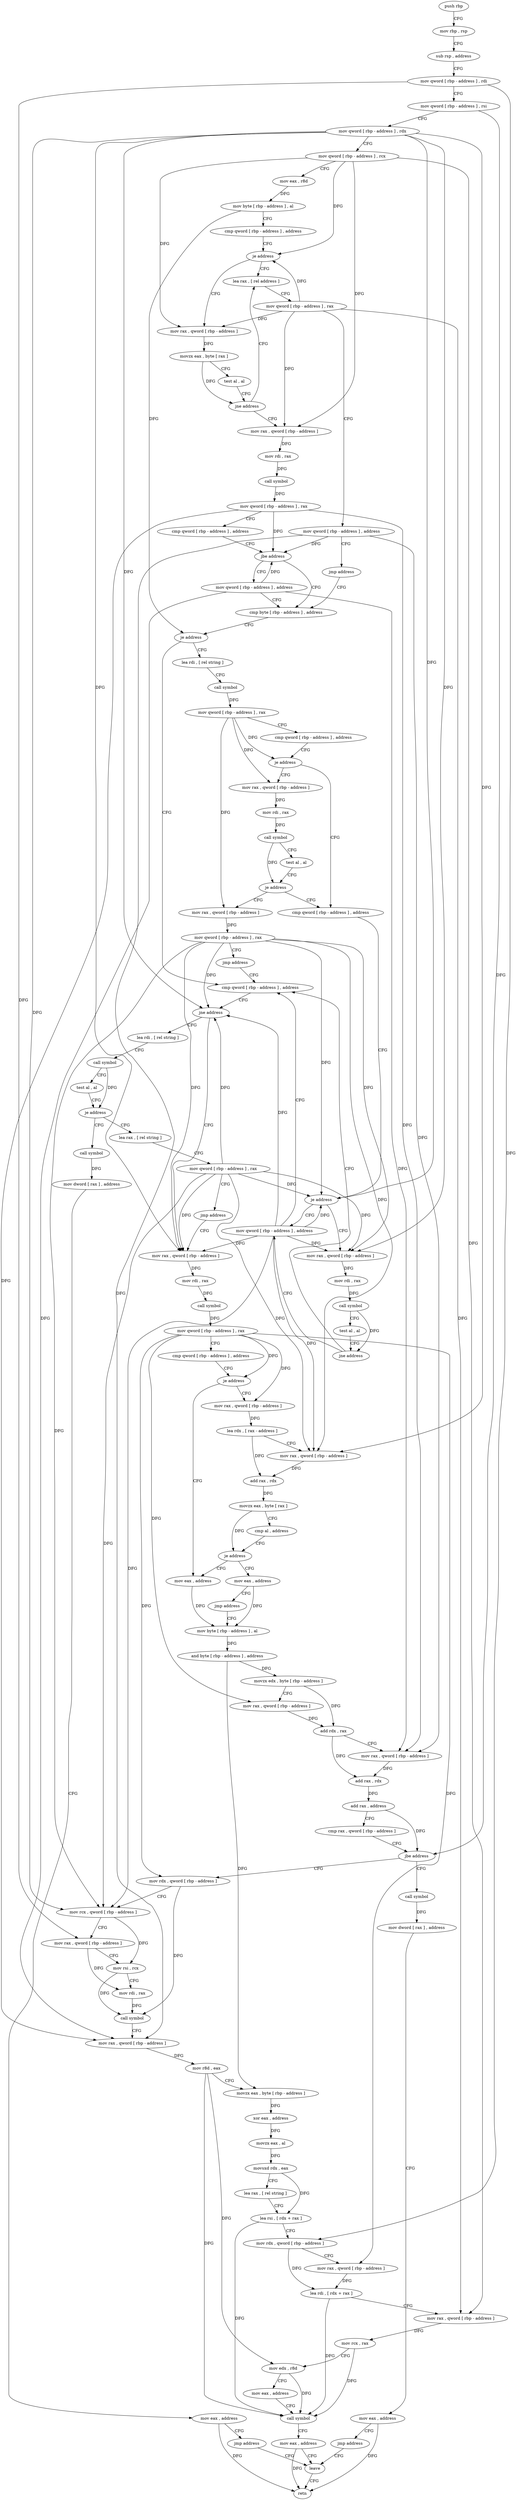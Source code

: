 digraph "func" {
"384014" [label = "push rbp" ]
"384015" [label = "mov rbp , rsp" ]
"384018" [label = "sub rsp , address" ]
"384022" [label = "mov qword [ rbp - address ] , rdi" ]
"384026" [label = "mov qword [ rbp - address ] , rsi" ]
"384030" [label = "mov qword [ rbp - address ] , rdx" ]
"384034" [label = "mov qword [ rbp - address ] , rcx" ]
"384038" [label = "mov eax , r8d" ]
"384041" [label = "mov byte [ rbp - address ] , al" ]
"384044" [label = "cmp qword [ rbp - address ] , address" ]
"384049" [label = "je address" ]
"384062" [label = "lea rax , [ rel address ]" ]
"384051" [label = "mov rax , qword [ rbp - address ]" ]
"384069" [label = "mov qword [ rbp - address ] , rax" ]
"384073" [label = "mov qword [ rbp - address ] , address" ]
"384081" [label = "jmp address" ]
"384114" [label = "cmp byte [ rbp - address ] , address" ]
"384055" [label = "movzx eax , byte [ rax ]" ]
"384058" [label = "test al , al" ]
"384060" [label = "jne address" ]
"384083" [label = "mov rax , qword [ rbp - address ]" ]
"384118" [label = "je address" ]
"384200" [label = "cmp qword [ rbp - address ] , address" ]
"384120" [label = "lea rdi , [ rel string ]" ]
"384087" [label = "mov rdi , rax" ]
"384090" [label = "call symbol" ]
"384095" [label = "mov qword [ rbp - address ] , rax" ]
"384099" [label = "cmp qword [ rbp - address ] , address" ]
"384104" [label = "jbe address" ]
"384106" [label = "mov qword [ rbp - address ] , address" ]
"384205" [label = "jne address" ]
"384257" [label = "mov rax , qword [ rbp - address ]" ]
"384207" [label = "lea rdi , [ rel string ]" ]
"384127" [label = "call symbol" ]
"384132" [label = "mov qword [ rbp - address ] , rax" ]
"384136" [label = "cmp qword [ rbp - address ] , address" ]
"384141" [label = "je address" ]
"384169" [label = "cmp qword [ rbp - address ] , address" ]
"384143" [label = "mov rax , qword [ rbp - address ]" ]
"384261" [label = "mov rdi , rax" ]
"384264" [label = "call symbol" ]
"384269" [label = "mov qword [ rbp - address ] , rax" ]
"384273" [label = "cmp qword [ rbp - address ] , address" ]
"384278" [label = "je address" ]
"384309" [label = "mov eax , address" ]
"384280" [label = "mov rax , qword [ rbp - address ]" ]
"384214" [label = "call symbol" ]
"384219" [label = "test al , al" ]
"384221" [label = "je address" ]
"384236" [label = "call symbol" ]
"384223" [label = "lea rax , [ rel string ]" ]
"384174" [label = "je address" ]
"384192" [label = "mov qword [ rbp - address ] , address" ]
"384176" [label = "mov rax , qword [ rbp - address ]" ]
"384147" [label = "mov rdi , rax" ]
"384150" [label = "call symbol" ]
"384155" [label = "test al , al" ]
"384157" [label = "je address" ]
"384159" [label = "mov rax , qword [ rbp - address ]" ]
"384314" [label = "mov byte [ rbp - address ] , al" ]
"384284" [label = "lea rdx , [ rax - address ]" ]
"384288" [label = "mov rax , qword [ rbp - address ]" ]
"384292" [label = "add rax , rdx" ]
"384295" [label = "movzx eax , byte [ rax ]" ]
"384298" [label = "cmp al , address" ]
"384300" [label = "je address" ]
"384302" [label = "mov eax , address" ]
"384241" [label = "mov dword [ rax ] , address" ]
"384247" [label = "mov eax , address" ]
"384252" [label = "jmp address" ]
"384458" [label = "leave" ]
"384230" [label = "mov qword [ rbp - address ] , rax" ]
"384234" [label = "jmp address" ]
"384180" [label = "mov rdi , rax" ]
"384183" [label = "call symbol" ]
"384188" [label = "test al , al" ]
"384190" [label = "jne address" ]
"384163" [label = "mov qword [ rbp - address ] , rax" ]
"384167" [label = "jmp address" ]
"384367" [label = "mov rdx , qword [ rbp - address ]" ]
"384371" [label = "mov rcx , qword [ rbp - address ]" ]
"384375" [label = "mov rax , qword [ rbp - address ]" ]
"384379" [label = "mov rsi , rcx" ]
"384382" [label = "mov rdi , rax" ]
"384385" [label = "call symbol" ]
"384390" [label = "mov rax , qword [ rbp - address ]" ]
"384394" [label = "mov r8d , eax" ]
"384397" [label = "movzx eax , byte [ rbp - address ]" ]
"384401" [label = "xor eax , address" ]
"384404" [label = "movzx eax , al" ]
"384407" [label = "movsxd rdx , eax" ]
"384410" [label = "lea rax , [ rel string ]" ]
"384417" [label = "lea rsi , [ rdx + rax ]" ]
"384421" [label = "mov rdx , qword [ rbp - address ]" ]
"384425" [label = "mov rax , qword [ rbp - address ]" ]
"384429" [label = "lea rdi , [ rdx + rax ]" ]
"384433" [label = "mov rax , qword [ rbp - address ]" ]
"384437" [label = "mov rcx , rax" ]
"384440" [label = "mov edx , r8d" ]
"384443" [label = "mov eax , address" ]
"384448" [label = "call symbol" ]
"384453" [label = "mov eax , address" ]
"384349" [label = "call symbol" ]
"384354" [label = "mov dword [ rax ] , address" ]
"384360" [label = "mov eax , address" ]
"384365" [label = "jmp address" ]
"384307" [label = "jmp address" ]
"384459" [label = "retn" ]
"384317" [label = "and byte [ rbp - address ] , address" ]
"384321" [label = "movzx edx , byte [ rbp - address ]" ]
"384325" [label = "mov rax , qword [ rbp - address ]" ]
"384329" [label = "add rdx , rax" ]
"384332" [label = "mov rax , qword [ rbp - address ]" ]
"384336" [label = "add rax , rdx" ]
"384339" [label = "add rax , address" ]
"384343" [label = "cmp rax , qword [ rbp - address ]" ]
"384347" [label = "jbe address" ]
"384014" -> "384015" [ label = "CFG" ]
"384015" -> "384018" [ label = "CFG" ]
"384018" -> "384022" [ label = "CFG" ]
"384022" -> "384026" [ label = "CFG" ]
"384022" -> "384375" [ label = "DFG" ]
"384022" -> "384421" [ label = "DFG" ]
"384026" -> "384030" [ label = "CFG" ]
"384026" -> "384347" [ label = "DFG" ]
"384030" -> "384034" [ label = "CFG" ]
"384030" -> "384205" [ label = "DFG" ]
"384030" -> "384257" [ label = "DFG" ]
"384030" -> "384174" [ label = "DFG" ]
"384030" -> "384288" [ label = "DFG" ]
"384030" -> "384176" [ label = "DFG" ]
"384030" -> "384371" [ label = "DFG" ]
"384034" -> "384038" [ label = "CFG" ]
"384034" -> "384049" [ label = "DFG" ]
"384034" -> "384051" [ label = "DFG" ]
"384034" -> "384083" [ label = "DFG" ]
"384034" -> "384433" [ label = "DFG" ]
"384038" -> "384041" [ label = "DFG" ]
"384041" -> "384044" [ label = "CFG" ]
"384041" -> "384118" [ label = "DFG" ]
"384044" -> "384049" [ label = "CFG" ]
"384049" -> "384062" [ label = "CFG" ]
"384049" -> "384051" [ label = "CFG" ]
"384062" -> "384069" [ label = "CFG" ]
"384051" -> "384055" [ label = "DFG" ]
"384069" -> "384073" [ label = "CFG" ]
"384069" -> "384049" [ label = "DFG" ]
"384069" -> "384051" [ label = "DFG" ]
"384069" -> "384083" [ label = "DFG" ]
"384069" -> "384433" [ label = "DFG" ]
"384073" -> "384081" [ label = "CFG" ]
"384073" -> "384104" [ label = "DFG" ]
"384073" -> "384332" [ label = "DFG" ]
"384073" -> "384390" [ label = "DFG" ]
"384081" -> "384114" [ label = "CFG" ]
"384114" -> "384118" [ label = "CFG" ]
"384055" -> "384058" [ label = "CFG" ]
"384055" -> "384060" [ label = "DFG" ]
"384058" -> "384060" [ label = "CFG" ]
"384060" -> "384083" [ label = "CFG" ]
"384060" -> "384062" [ label = "CFG" ]
"384083" -> "384087" [ label = "DFG" ]
"384118" -> "384200" [ label = "CFG" ]
"384118" -> "384120" [ label = "CFG" ]
"384200" -> "384205" [ label = "CFG" ]
"384120" -> "384127" [ label = "CFG" ]
"384087" -> "384090" [ label = "DFG" ]
"384090" -> "384095" [ label = "DFG" ]
"384095" -> "384099" [ label = "CFG" ]
"384095" -> "384104" [ label = "DFG" ]
"384095" -> "384332" [ label = "DFG" ]
"384095" -> "384390" [ label = "DFG" ]
"384099" -> "384104" [ label = "CFG" ]
"384104" -> "384114" [ label = "CFG" ]
"384104" -> "384106" [ label = "CFG" ]
"384106" -> "384114" [ label = "CFG" ]
"384106" -> "384104" [ label = "DFG" ]
"384106" -> "384332" [ label = "DFG" ]
"384106" -> "384390" [ label = "DFG" ]
"384205" -> "384257" [ label = "CFG" ]
"384205" -> "384207" [ label = "CFG" ]
"384257" -> "384261" [ label = "DFG" ]
"384207" -> "384214" [ label = "CFG" ]
"384127" -> "384132" [ label = "DFG" ]
"384132" -> "384136" [ label = "CFG" ]
"384132" -> "384141" [ label = "DFG" ]
"384132" -> "384143" [ label = "DFG" ]
"384132" -> "384159" [ label = "DFG" ]
"384136" -> "384141" [ label = "CFG" ]
"384141" -> "384169" [ label = "CFG" ]
"384141" -> "384143" [ label = "CFG" ]
"384169" -> "384174" [ label = "CFG" ]
"384143" -> "384147" [ label = "DFG" ]
"384261" -> "384264" [ label = "DFG" ]
"384264" -> "384269" [ label = "DFG" ]
"384269" -> "384273" [ label = "CFG" ]
"384269" -> "384278" [ label = "DFG" ]
"384269" -> "384280" [ label = "DFG" ]
"384269" -> "384325" [ label = "DFG" ]
"384269" -> "384367" [ label = "DFG" ]
"384269" -> "384425" [ label = "DFG" ]
"384273" -> "384278" [ label = "CFG" ]
"384278" -> "384309" [ label = "CFG" ]
"384278" -> "384280" [ label = "CFG" ]
"384309" -> "384314" [ label = "DFG" ]
"384280" -> "384284" [ label = "DFG" ]
"384214" -> "384219" [ label = "CFG" ]
"384214" -> "384221" [ label = "DFG" ]
"384219" -> "384221" [ label = "CFG" ]
"384221" -> "384236" [ label = "CFG" ]
"384221" -> "384223" [ label = "CFG" ]
"384236" -> "384241" [ label = "DFG" ]
"384223" -> "384230" [ label = "CFG" ]
"384174" -> "384192" [ label = "CFG" ]
"384174" -> "384176" [ label = "CFG" ]
"384192" -> "384200" [ label = "CFG" ]
"384192" -> "384205" [ label = "DFG" ]
"384192" -> "384257" [ label = "DFG" ]
"384192" -> "384174" [ label = "DFG" ]
"384192" -> "384288" [ label = "DFG" ]
"384192" -> "384176" [ label = "DFG" ]
"384192" -> "384371" [ label = "DFG" ]
"384176" -> "384180" [ label = "DFG" ]
"384147" -> "384150" [ label = "DFG" ]
"384150" -> "384155" [ label = "CFG" ]
"384150" -> "384157" [ label = "DFG" ]
"384155" -> "384157" [ label = "CFG" ]
"384157" -> "384169" [ label = "CFG" ]
"384157" -> "384159" [ label = "CFG" ]
"384159" -> "384163" [ label = "DFG" ]
"384314" -> "384317" [ label = "DFG" ]
"384284" -> "384288" [ label = "CFG" ]
"384284" -> "384292" [ label = "DFG" ]
"384288" -> "384292" [ label = "DFG" ]
"384292" -> "384295" [ label = "DFG" ]
"384295" -> "384298" [ label = "CFG" ]
"384295" -> "384300" [ label = "DFG" ]
"384298" -> "384300" [ label = "CFG" ]
"384300" -> "384309" [ label = "CFG" ]
"384300" -> "384302" [ label = "CFG" ]
"384302" -> "384307" [ label = "CFG" ]
"384302" -> "384314" [ label = "DFG" ]
"384241" -> "384247" [ label = "CFG" ]
"384247" -> "384252" [ label = "CFG" ]
"384247" -> "384459" [ label = "DFG" ]
"384252" -> "384458" [ label = "CFG" ]
"384458" -> "384459" [ label = "CFG" ]
"384230" -> "384234" [ label = "CFG" ]
"384230" -> "384205" [ label = "DFG" ]
"384230" -> "384257" [ label = "DFG" ]
"384230" -> "384174" [ label = "DFG" ]
"384230" -> "384288" [ label = "DFG" ]
"384230" -> "384176" [ label = "DFG" ]
"384230" -> "384371" [ label = "DFG" ]
"384234" -> "384257" [ label = "CFG" ]
"384180" -> "384183" [ label = "DFG" ]
"384183" -> "384188" [ label = "CFG" ]
"384183" -> "384190" [ label = "DFG" ]
"384188" -> "384190" [ label = "CFG" ]
"384190" -> "384200" [ label = "CFG" ]
"384190" -> "384192" [ label = "CFG" ]
"384163" -> "384167" [ label = "CFG" ]
"384163" -> "384205" [ label = "DFG" ]
"384163" -> "384257" [ label = "DFG" ]
"384163" -> "384174" [ label = "DFG" ]
"384163" -> "384288" [ label = "DFG" ]
"384163" -> "384176" [ label = "DFG" ]
"384163" -> "384371" [ label = "DFG" ]
"384167" -> "384200" [ label = "CFG" ]
"384367" -> "384371" [ label = "CFG" ]
"384367" -> "384385" [ label = "DFG" ]
"384371" -> "384375" [ label = "CFG" ]
"384371" -> "384379" [ label = "DFG" ]
"384375" -> "384379" [ label = "CFG" ]
"384375" -> "384382" [ label = "DFG" ]
"384379" -> "384382" [ label = "CFG" ]
"384379" -> "384385" [ label = "DFG" ]
"384382" -> "384385" [ label = "DFG" ]
"384385" -> "384390" [ label = "CFG" ]
"384390" -> "384394" [ label = "DFG" ]
"384394" -> "384397" [ label = "CFG" ]
"384394" -> "384440" [ label = "DFG" ]
"384394" -> "384448" [ label = "DFG" ]
"384397" -> "384401" [ label = "DFG" ]
"384401" -> "384404" [ label = "DFG" ]
"384404" -> "384407" [ label = "DFG" ]
"384407" -> "384410" [ label = "CFG" ]
"384407" -> "384417" [ label = "DFG" ]
"384410" -> "384417" [ label = "CFG" ]
"384417" -> "384421" [ label = "CFG" ]
"384417" -> "384448" [ label = "DFG" ]
"384421" -> "384425" [ label = "CFG" ]
"384421" -> "384429" [ label = "DFG" ]
"384425" -> "384429" [ label = "DFG" ]
"384429" -> "384433" [ label = "CFG" ]
"384429" -> "384448" [ label = "DFG" ]
"384433" -> "384437" [ label = "DFG" ]
"384437" -> "384440" [ label = "CFG" ]
"384437" -> "384448" [ label = "DFG" ]
"384440" -> "384443" [ label = "CFG" ]
"384440" -> "384448" [ label = "DFG" ]
"384443" -> "384448" [ label = "CFG" ]
"384448" -> "384453" [ label = "CFG" ]
"384453" -> "384458" [ label = "CFG" ]
"384453" -> "384459" [ label = "DFG" ]
"384349" -> "384354" [ label = "DFG" ]
"384354" -> "384360" [ label = "CFG" ]
"384360" -> "384365" [ label = "CFG" ]
"384360" -> "384459" [ label = "DFG" ]
"384365" -> "384458" [ label = "CFG" ]
"384307" -> "384314" [ label = "CFG" ]
"384317" -> "384321" [ label = "DFG" ]
"384317" -> "384397" [ label = "DFG" ]
"384321" -> "384325" [ label = "CFG" ]
"384321" -> "384329" [ label = "DFG" ]
"384325" -> "384329" [ label = "DFG" ]
"384329" -> "384332" [ label = "CFG" ]
"384329" -> "384336" [ label = "DFG" ]
"384332" -> "384336" [ label = "DFG" ]
"384336" -> "384339" [ label = "DFG" ]
"384339" -> "384343" [ label = "CFG" ]
"384339" -> "384347" [ label = "DFG" ]
"384343" -> "384347" [ label = "CFG" ]
"384347" -> "384367" [ label = "CFG" ]
"384347" -> "384349" [ label = "CFG" ]
}
